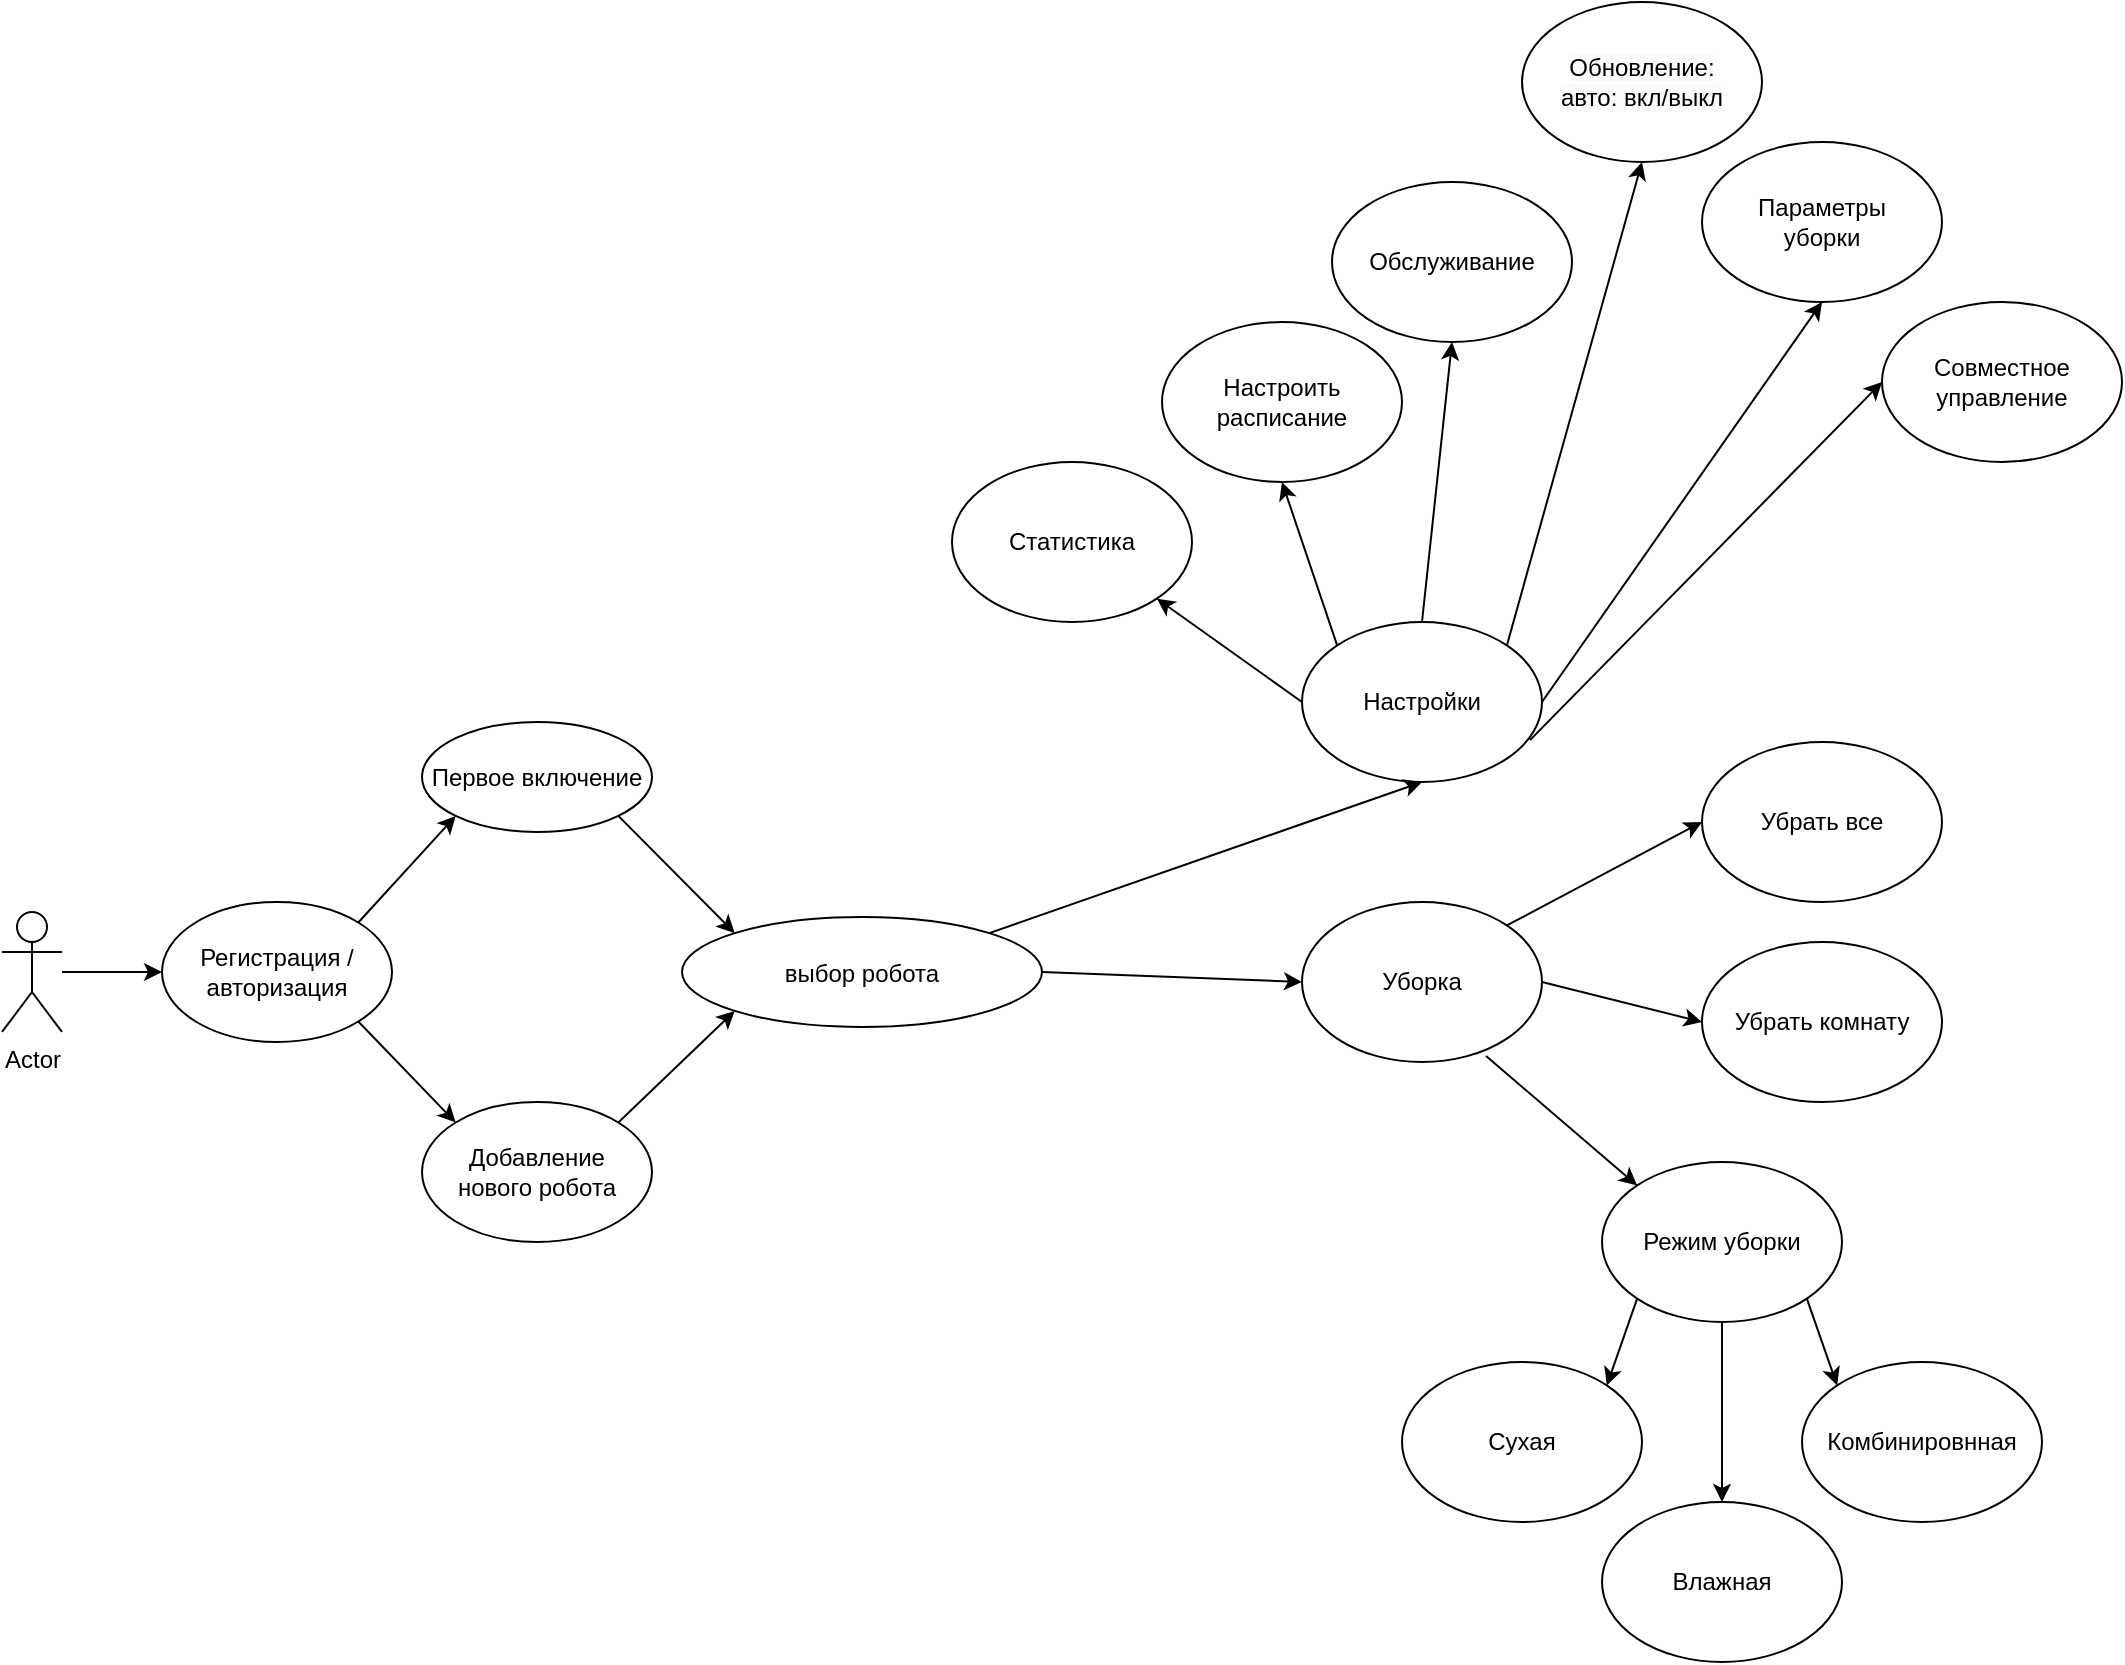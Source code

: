 <mxfile version="21.7.5" type="device">
  <diagram name="Страница — 1" id="eJP1Y0jSKR_5PrYBc0iu">
    <mxGraphModel dx="2389" dy="2154" grid="1" gridSize="10" guides="1" tooltips="1" connect="1" arrows="1" fold="1" page="1" pageScale="1" pageWidth="827" pageHeight="1169" math="0" shadow="0">
      <root>
        <mxCell id="0" />
        <mxCell id="1" parent="0" />
        <mxCell id="JBMRmowCIEJMS9PrakQp-1" value="Actor" style="shape=umlActor;verticalLabelPosition=bottom;verticalAlign=top;html=1;outlineConnect=0;" vertex="1" parent="1">
          <mxGeometry x="-270" y="435" width="30" height="60" as="geometry" />
        </mxCell>
        <mxCell id="JBMRmowCIEJMS9PrakQp-2" value="&lt;br&gt;Регистрация /&lt;br style=&quot;border-color: var(--border-color);&quot;&gt;авторизация" style="ellipse;whiteSpace=wrap;html=1;verticalAlign=top;align=center;" vertex="1" parent="1">
          <mxGeometry x="-190" y="430" width="115" height="70" as="geometry" />
        </mxCell>
        <mxCell id="JBMRmowCIEJMS9PrakQp-6" value="" style="ellipse;whiteSpace=wrap;html=1;" vertex="1" parent="1">
          <mxGeometry x="380" y="290" width="120" height="80" as="geometry" />
        </mxCell>
        <mxCell id="JBMRmowCIEJMS9PrakQp-7" value="Настройки" style="text;html=1;strokeColor=none;fillColor=none;align=center;verticalAlign=middle;whiteSpace=wrap;rounded=0;" vertex="1" parent="1">
          <mxGeometry x="395" y="300" width="90" height="60" as="geometry" />
        </mxCell>
        <mxCell id="JBMRmowCIEJMS9PrakQp-8" value="" style="ellipse;whiteSpace=wrap;html=1;" vertex="1" parent="1">
          <mxGeometry x="380" y="430" width="120" height="80" as="geometry" />
        </mxCell>
        <mxCell id="JBMRmowCIEJMS9PrakQp-9" value="Уборка" style="text;html=1;strokeColor=none;fillColor=none;align=center;verticalAlign=middle;whiteSpace=wrap;rounded=0;" vertex="1" parent="1">
          <mxGeometry x="395" y="440" width="90" height="60" as="geometry" />
        </mxCell>
        <mxCell id="JBMRmowCIEJMS9PrakQp-12" value="" style="ellipse;whiteSpace=wrap;html=1;" vertex="1" parent="1">
          <mxGeometry x="310" y="140" width="120" height="80" as="geometry" />
        </mxCell>
        <mxCell id="JBMRmowCIEJMS9PrakQp-13" value="Настроить&lt;br&gt;расписание" style="text;html=1;strokeColor=none;fillColor=none;align=center;verticalAlign=middle;whiteSpace=wrap;rounded=0;" vertex="1" parent="1">
          <mxGeometry x="325" y="150" width="90" height="60" as="geometry" />
        </mxCell>
        <mxCell id="JBMRmowCIEJMS9PrakQp-14" value="&lt;meta charset=&quot;utf-8&quot;&gt;&lt;span style=&quot;color: rgb(0, 0, 0); font-family: Helvetica; font-size: 12px; font-style: normal; font-variant-ligatures: normal; font-variant-caps: normal; font-weight: 400; letter-spacing: normal; orphans: 2; text-align: center; text-indent: 0px; text-transform: none; widows: 2; word-spacing: 0px; -webkit-text-stroke-width: 0px; background-color: rgb(251, 251, 251); text-decoration-thickness: initial; text-decoration-style: initial; text-decoration-color: initial; float: none; display: inline !important;&quot;&gt;Обновление:&lt;/span&gt;&lt;br style=&quot;border-color: var(--border-color); color: rgb(0, 0, 0); font-family: Helvetica; font-size: 12px; font-style: normal; font-variant-ligatures: normal; font-variant-caps: normal; font-weight: 400; letter-spacing: normal; orphans: 2; text-align: center; text-indent: 0px; text-transform: none; widows: 2; word-spacing: 0px; -webkit-text-stroke-width: 0px; background-color: rgb(251, 251, 251); text-decoration-thickness: initial; text-decoration-style: initial; text-decoration-color: initial;&quot;&gt;&lt;span style=&quot;color: rgb(0, 0, 0); font-family: Helvetica; font-size: 12px; font-style: normal; font-variant-ligatures: normal; font-variant-caps: normal; font-weight: 400; letter-spacing: normal; orphans: 2; text-align: center; text-indent: 0px; text-transform: none; widows: 2; word-spacing: 0px; -webkit-text-stroke-width: 0px; background-color: rgb(251, 251, 251); text-decoration-thickness: initial; text-decoration-style: initial; text-decoration-color: initial; float: none; display: inline !important;&quot;&gt;авто: вкл/выкл&lt;/span&gt;" style="ellipse;whiteSpace=wrap;html=1;" vertex="1" parent="1">
          <mxGeometry x="490" y="-20" width="120" height="80" as="geometry" />
        </mxCell>
        <mxCell id="JBMRmowCIEJMS9PrakQp-16" value="Убрать все" style="ellipse;whiteSpace=wrap;html=1;" vertex="1" parent="1">
          <mxGeometry x="580" y="350" width="120" height="80" as="geometry" />
        </mxCell>
        <mxCell id="JBMRmowCIEJMS9PrakQp-18" value="Убрать комнату" style="ellipse;whiteSpace=wrap;html=1;" vertex="1" parent="1">
          <mxGeometry x="580" y="450" width="120" height="80" as="geometry" />
       </mxCell>
        <mxCell id="JBMRmowCIEJMS9PrakQp-20" value="" style="endArrow=classic;html=1;rounded=0;entryX=0;entryY=0.5;entryDx=0;entryDy=0;exitX=1;exitY=0.5;exitDx=0;exitDy=0;" edge="1" parent="1" source="JBMRmowCIEJMS9PrakQp-36" target="JBMRmowCIEJMS9PrakQp-8">
          <mxGeometry width="50" height="50" relative="1" as="geometry">
            <mxPoint x="330" y="470" as="sourcePoint" />
            <mxPoint x="440" y="480" as="targetPoint" />
          </mxGeometry>
        </mxCell>
        <mxCell id="JBMRmowCIEJMS9PrakQp-21" value="" style="endArrow=classic;html=1;rounded=0;entryX=0;entryY=0.5;entryDx=0;entryDy=0;exitX=1;exitY=0;exitDx=0;exitDy=0;" edge="1" parent="1" source="JBMRmowCIEJMS9PrakQp-8" target="JBMRmowCIEJMS9PrakQp-16">
          <mxGeometry width="50" height="50" relative="1" as="geometry">
            <mxPoint x="390" y="530" as="sourcePoint" />
            <mxPoint x="440" y="480" as="targetPoint" />
          </mxGeometry>
        </mxCell>
        <mxCell id="JBMRmowCIEJMS9PrakQp-22" value="" style="endArrow=classic;html=1;rounded=0;entryX=0;entryY=0.5;entryDx=0;entryDy=0;exitX=1;exitY=0.5;exitDx=0;exitDy=0;" edge="1" parent="1" source="JBMRmowCIEJMS9PrakQp-8" target="JBMRmowCIEJMS9PrakQp-18">
          <mxGeometry width="50" height="50" relative="1" as="geometry">
            <mxPoint x="390" y="530" as="sourcePoint" />
            <mxPoint x="440" y="480" as="targetPoint" />
          </mxGeometry>
        </mxCell>
        <mxCell id="JBMRmowCIEJMS9PrakQp-23" value="" style="endArrow=classic;html=1;rounded=0;entryX=0.5;entryY=1;entryDx=0;entryDy=0;exitX=1;exitY=0;exitDx=0;exitDy=0;" edge="1" parent="1" source="JBMRmowCIEJMS9PrakQp-36" target="JBMRmowCIEJMS9PrakQp-6">
          <mxGeometry width="50" height="50" relative="1" as="geometry">
            <mxPoint x="310" y="400" as="sourcePoint" />
            <mxPoint x="440" y="480" as="targetPoint" />
          </mxGeometry>
        </mxCell>
        <mxCell id="JBMRmowCIEJMS9PrakQp-24" value="" style="endArrow=classic;html=1;rounded=0;entryX=0.5;entryY=1;entryDx=0;entryDy=0;exitX=0;exitY=0;exitDx=0;exitDy=0;" edge="1" parent="1" source="JBMRmowCIEJMS9PrakQp-6" target="JBMRmowCIEJMS9PrakQp-12">
          <mxGeometry width="50" height="50" relative="1" as="geometry">
            <mxPoint x="390" y="530" as="sourcePoint" />
            <mxPoint x="440" y="480" as="targetPoint" />
          </mxGeometry>
        </mxCell>
        <mxCell id="JBMRmowCIEJMS9PrakQp-25" value="" style="endArrow=classic;html=1;rounded=0;entryX=0.5;entryY=1;entryDx=0;entryDy=0;exitX=1;exitY=0;exitDx=0;exitDy=0;" edge="1" parent="1" source="JBMRmowCIEJMS9PrakQp-6" target="JBMRmowCIEJMS9PrakQp-14">
          <mxGeometry width="50" height="50" relative="1" as="geometry">
            <mxPoint x="390" y="530" as="sourcePoint" />
            <mxPoint x="440" y="480" as="targetPoint" />
          </mxGeometry>
        </mxCell>
        <mxCell id="JBMRmowCIEJMS9PrakQp-26" value="Обслуживание" style="ellipse;whiteSpace=wrap;html=1;" vertex="1" parent="1">
          <mxGeometry x="395" y="70" width="120" height="80" as="geometry" />
        </mxCell>
        <mxCell id="JBMRmowCIEJMS9PrakQp-28" value="" style="endArrow=classic;html=1;rounded=0;entryX=0.5;entryY=1;entryDx=0;entryDy=0;exitX=0.5;exitY=0;exitDx=0;exitDy=0;" edge="1" parent="1" source="JBMRmowCIEJMS9PrakQp-6" target="JBMRmowCIEJMS9PrakQp-26">
          <mxGeometry width="50" height="50" relative="1" as="geometry">
            <mxPoint x="390" y="530" as="sourcePoint" />
            <mxPoint x="440" y="480" as="targetPoint" />
          </mxGeometry>
        </mxCell>
        <mxCell id="JBMRmowCIEJMS9PrakQp-29" value="" style="endArrow=classic;html=1;rounded=0;entryX=0.5;entryY=1;entryDx=0;entryDy=0;exitX=1;exitY=0.5;exitDx=0;exitDy=0;" edge="1" parent="1" source="JBMRmowCIEJMS9PrakQp-6" target="JBMRmowCIEJMS9PrakQp-30">
          <mxGeometry width="50" height="50" relative="1" as="geometry">
            <mxPoint x="390" y="530" as="sourcePoint" />
            <mxPoint x="440" y="480" as="targetPoint" />
          </mxGeometry>
        </mxCell>
        <mxCell id="JBMRmowCIEJMS9PrakQp-30" value="" style="ellipse;whiteSpace=wrap;html=1;" vertex="1" parent="1">
          <mxGeometry x="580" y="50" width="120" height="80" as="geometry" />
        </mxCell>
        <mxCell id="JBMRmowCIEJMS9PrakQp-31" value="Параметры уборки" style="text;html=1;strokeColor=none;fillColor=none;align=center;verticalAlign=middle;whiteSpace=wrap;rounded=0;" vertex="1" parent="1">
          <mxGeometry x="595" y="60" width="90" height="60" as="geometry" />
        </mxCell>
        <mxCell id="JBMRmowCIEJMS9PrakQp-32" value="" style="endArrow=classic;html=1;rounded=0;entryX=0;entryY=0.5;entryDx=0;entryDy=0;exitX=0.95;exitY=0.738;exitDx=0;exitDy=0;exitPerimeter=0;" edge="1" parent="1" source="JBMRmowCIEJMS9PrakQp-6" target="JBMRmowCIEJMS9PrakQp-33">
          <mxGeometry width="50" height="50" relative="1" as="geometry">
            <mxPoint x="390" y="530" as="sourcePoint" />
            <mxPoint x="440" y="480" as="targetPoint" />
          </mxGeometry>
        </mxCell>
        <mxCell id="JBMRmowCIEJMS9PrakQp-33" value="Совместное&lt;br style=&quot;border-color: var(--border-color);&quot;&gt;управление" style="ellipse;whiteSpace=wrap;html=1;" vertex="1" parent="1">
          <mxGeometry x="670" y="130" width="120" height="80" as="geometry" />
        </mxCell>
        <mxCell id="JBMRmowCIEJMS9PrakQp-35" value="" style="endArrow=classic;html=1;rounded=0;entryX=0;entryY=0.5;entryDx=0;entryDy=0;" edge="1" parent="1" source="JBMRmowCIEJMS9PrakQp-1" target="JBMRmowCIEJMS9PrakQp-2">
          <mxGeometry width="50" height="50" relative="1" as="geometry">
            <mxPoint x="197.5" y="525" as="sourcePoint" />
            <mxPoint x="247.5" y="475" as="targetPoint" />
          </mxGeometry>
        </mxCell>
        <mxCell id="JBMRmowCIEJMS9PrakQp-36" value="&lt;br&gt;выбор робота" style="ellipse;whiteSpace=wrap;html=1;verticalAlign=top;align=center;" vertex="1" parent="1">
          <mxGeometry x="70" y="437.5" width="180" height="55" as="geometry" />
        </mxCell>
        <mxCell id="JBMRmowCIEJMS9PrakQp-39" value="&lt;br&gt;Первое включение" style="ellipse;whiteSpace=wrap;html=1;verticalAlign=top;align=center;" vertex="1" parent="1">
          <mxGeometry x="-60" y="340" width="115" height="55" as="geometry" />
        </mxCell>
        <mxCell id="JBMRmowCIEJMS9PrakQp-40" value="&lt;br&gt;Добавление&lt;br&gt;нового робота" style="ellipse;whiteSpace=wrap;html=1;verticalAlign=top;align=center;" vertex="1" parent="1">
          <mxGeometry x="-60" y="530" width="115" height="70" as="geometry" />
        </mxCell>
        <mxCell id="JBMRmowCIEJMS9PrakQp-41" value="" style="endArrow=classic;html=1;rounded=0;exitX=1;exitY=1;exitDx=0;exitDy=0;entryX=0;entryY=0;entryDx=0;entryDy=0;" edge="1" parent="1" source="JBMRmowCIEJMS9PrakQp-2" target="JBMRmowCIEJMS9PrakQp-40">
          <mxGeometry width="50" height="50" relative="1" as="geometry">
            <mxPoint x="390" y="530" as="sourcePoint" />
            <mxPoint x="440" y="480" as="targetPoint" />
          </mxGeometry>
        </mxCell>
        <mxCell id="JBMRmowCIEJMS9PrakQp-42" value="" style="endArrow=classic;html=1;rounded=0;exitX=1;exitY=0;exitDx=0;exitDy=0;entryX=0;entryY=1;entryDx=0;entryDy=0;" edge="1" parent="1" source="JBMRmowCIEJMS9PrakQp-2" target="JBMRmowCIEJMS9PrakQp-39">
          <mxGeometry width="50" height="50" relative="1" as="geometry">
            <mxPoint x="-85" y="500" as="sourcePoint" />
            <mxPoint x="-48" y="535" as="targetPoint" />
          </mxGeometry>
        </mxCell>
        <mxCell id="JBMRmowCIEJMS9PrakQp-43" value="" style="endArrow=classic;html=1;rounded=0;exitX=1;exitY=1;exitDx=0;exitDy=0;entryX=0;entryY=0;entryDx=0;entryDy=0;" edge="1" parent="1" source="JBMRmowCIEJMS9PrakQp-39" target="JBMRmowCIEJMS9PrakQp-36">
          <mxGeometry width="50" height="50" relative="1" as="geometry">
            <mxPoint x="-75" y="510" as="sourcePoint" />
            <mxPoint x="-38" y="545" as="targetPoint" />
          </mxGeometry>
        </mxCell>
        <mxCell id="JBMRmowCIEJMS9PrakQp-44" value="" style="endArrow=classic;html=1;rounded=0;exitX=1;exitY=0;exitDx=0;exitDy=0;entryX=0;entryY=1;entryDx=0;entryDy=0;" edge="1" parent="1" source="JBMRmowCIEJMS9PrakQp-40" target="JBMRmowCIEJMS9PrakQp-36">
          <mxGeometry width="50" height="50" relative="1" as="geometry">
            <mxPoint x="48" y="397" as="sourcePoint" />
            <mxPoint x="76" y="448" as="targetPoint" />
          </mxGeometry>
        </mxCell>
        <mxCell id="JBMRmowCIEJMS9PrakQp-49" value="Статистика" style="ellipse;whiteSpace=wrap;html=1;" vertex="1" parent="1">
          <mxGeometry x="205" y="210" width="120" height="80" as="geometry" />
        </mxCell>
        <mxCell id="JBMRmowCIEJMS9PrakQp-50" value="" style="endArrow=classic;html=1;rounded=0;entryX=1;entryY=1;entryDx=0;entryDy=0;exitX=0;exitY=0.5;exitDx=0;exitDy=0;" edge="1" parent="1" source="JBMRmowCIEJMS9PrakQp-6" target="JBMRmowCIEJMS9PrakQp-49">
          <mxGeometry width="50" height="50" relative="1" as="geometry">
            <mxPoint x="390" y="390" as="sourcePoint" />
            <mxPoint x="440" y="340" as="targetPoint" />
          </mxGeometry>
        </mxCell>
        <mxCell id="JBMRmowCIEJMS9PrakQp-53" value="Режим уборки" style="ellipse;whiteSpace=wrap;html=1;" vertex="1" parent="1">
          <mxGeometry x="530" y="560" width="120" height="80" as="geometry" />
        </mxCell>
        <mxCell id="JBMRmowCIEJMS9PrakQp-54" value="" style="endArrow=classic;html=1;rounded=0;entryX=0;entryY=0;entryDx=0;entryDy=0;exitX=0.767;exitY=0.963;exitDx=0;exitDy=0;exitPerimeter=0;" edge="1" parent="1" source="JBMRmowCIEJMS9PrakQp-8" target="JBMRmowCIEJMS9PrakQp-53">
          <mxGeometry width="50" height="50" relative="1" as="geometry">
            <mxPoint x="390" y="390" as="sourcePoint" />
             <mxPoint x="440" y="340" as="targetPoint" />
          </mxGeometry>
        </mxCell>
        <mxCell id="JBMRmowCIEJMS9PrakQp-55" value="Сухая" style="ellipse;whiteSpace=wrap;html=1;" vertex="1" parent="1">
          <mxGeometry x="430" y="660" width="120" height="80" as="geometry" />
        </mxCell>
        <mxCell id="JBMRmowCIEJMS9PrakQp-56" value="Влажная" style="ellipse;whiteSpace=wrap;html=1;" vertex="1" parent="1">
          <mxGeometry x="530" y="730" width="120" height="80" as="geometry" />
        </mxCell>
        <mxCell id="JBMRmowCIEJMS9PrakQp-57" value="Комбинировнная" style="ellipse;whiteSpace=wrap;html=1;" vertex="1" parent="1">
          <mxGeometry x="630" y="660" width="120" height="80" as="geometry" />
        </mxCell>
        <mxCell id="JBMRmowCIEJMS9PrakQp-58" value="" style="endArrow=classic;html=1;rounded=0;entryX=1;entryY=0;entryDx=0;entryDy=0;exitX=0;exitY=1;exitDx=0;exitDy=0;" edge="1" parent="1" source="JBMRmowCIEJMS9PrakQp-53" target="JBMRmowCIEJMS9PrakQp-55">
          <mxGeometry width="50" height="50" relative="1" as="geometry">
            <mxPoint x="390" y="390" as="sourcePoint" />
            <mxPoint x="440" y="340" as="targetPoint" />
          </mxGeometry>
        </mxCell>
        <mxCell id="JBMRmowCIEJMS9PrakQp-59" value="" style="endArrow=classic;html=1;rounded=0;entryX=0;entryY=0;entryDx=0;entryDy=0;exitX=1;exitY=1;exitDx=0;exitDy=0;" edge="1" parent="1" source="JBMRmowCIEJMS9PrakQp-53" target="JBMRmowCIEJMS9PrakQp-57">
          <mxGeometry width="50" height="50" relative="1" as="geometry">
            <mxPoint x="558" y="638" as="sourcePoint" />
            <mxPoint x="542" y="682" as="targetPoint" />
          </mxGeometry>
        </mxCell>
        <mxCell id="JBMRmowCIEJMS9PrakQp-60" value="" style="endArrow=classic;html=1;rounded=0;entryX=0.5;entryY=0;entryDx=0;entryDy=0;exitX=0.5;exitY=1;exitDx=0;exitDy=0;" edge="1" parent="1" source="JBMRmowCIEJMS9PrakQp-53" target="JBMRmowCIEJMS9PrakQp-56">
          <mxGeometry width="50" height="50" relative="1" as="geometry">
            <mxPoint x="568" y="648" as="sourcePoint" />
            <mxPoint x="552" y="692" as="targetPoint" />
          </mxGeometry>
        </mxCell>
      </root>
    </mxGraphModel>
  </diagram>
</mxfile>
